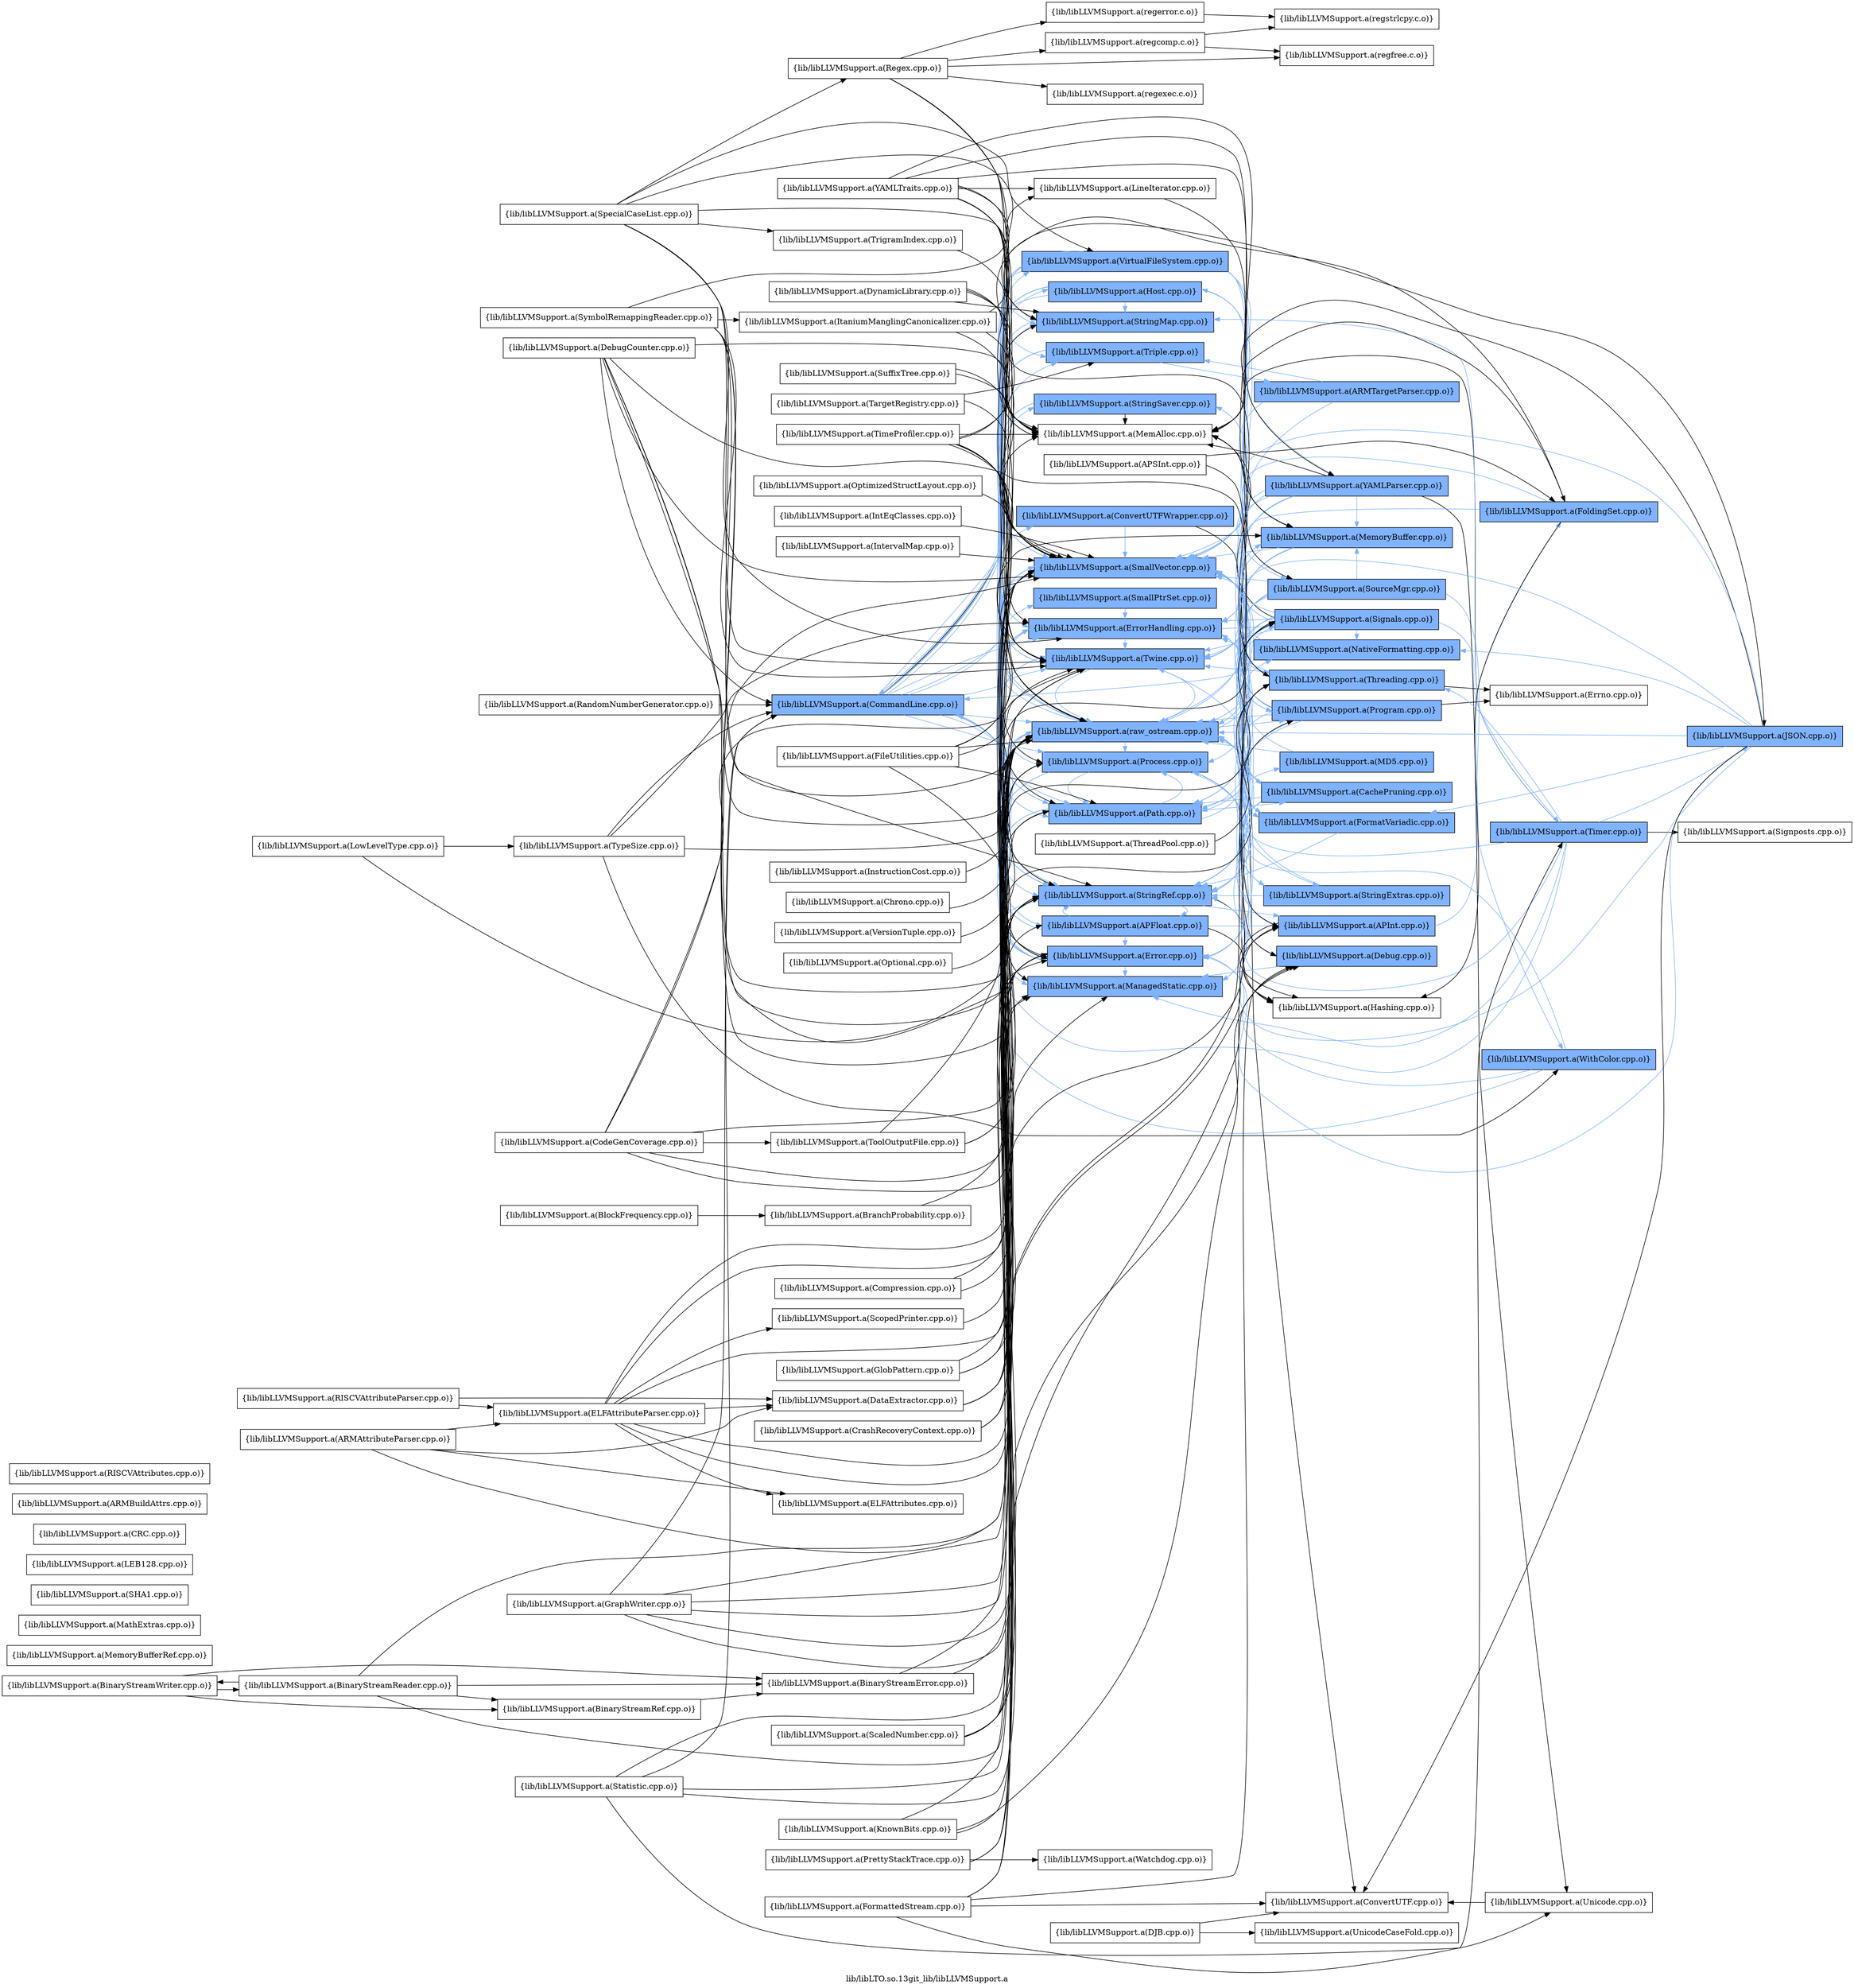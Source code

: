 digraph "lib/libLTO.so.13git_lib/libLLVMSupport.a" {
	label="lib/libLTO.so.13git_lib/libLLVMSupport.a";
	rankdir=LR;
	{ rank=same; Node0x558810165698;  }
	{ rank=same; Node0x558810164248; Node0x5588101496c8; Node0x558810149c18; Node0x558810159e38; Node0x558810149768; Node0x55881014a7f8; Node0x558810153ee8; Node0x558810154668; Node0x5588101554c8; Node0x558810155a18; Node0x558810153df8; Node0x558810164298; Node0x558810151e68; Node0x55881014e358; Node0x55881014b608; Node0x558810152b38; Node0x558810154618; Node0x558810154578;  }
	{ rank=same; Node0x5588101644c8; Node0x558810153bc8; Node0x5588101521d8; Node0x5588101443a8; Node0x55881015a3d8; Node0x558810153808; Node0x558810151878; Node0x558810161228; Node0x5588101481d8; Node0x558810152228; Node0x55881014f398; Node0x55881014ce68; Node0x558810156288; Node0x55881015add8; Node0x5588101491c8; Node0x558810153178;  }
	{ rank=same; Node0x5588101655a8; Node0x55881014aa28; Node0x55881015a608; Node0x55881014d8b8; Node0x55881014dd18;  }
	{ rank=same; Node0x558810165698;  }
	{ rank=same; Node0x558810164248; Node0x5588101496c8; Node0x558810149c18; Node0x558810159e38; Node0x558810149768; Node0x55881014a7f8; Node0x558810153ee8; Node0x558810154668; Node0x5588101554c8; Node0x558810155a18; Node0x558810153df8; Node0x558810164298; Node0x558810151e68; Node0x55881014e358; Node0x55881014b608; Node0x558810152b38; Node0x558810154618; Node0x558810154578;  }
	{ rank=same; Node0x5588101644c8; Node0x558810153bc8; Node0x5588101521d8; Node0x5588101443a8; Node0x55881015a3d8; Node0x558810153808; Node0x558810151878; Node0x558810161228; Node0x5588101481d8; Node0x558810152228; Node0x55881014f398; Node0x55881014ce68; Node0x558810156288; Node0x55881015add8; Node0x5588101491c8; Node0x558810153178;  }
	{ rank=same; Node0x5588101655a8; Node0x55881014aa28; Node0x55881015a608; Node0x55881014d8b8; Node0x55881014dd18;  }

	Node0x558810165698 [shape=record,shape=box,group=1,style=filled,fillcolor="0.600000 0.5 1",label="{lib/libLLVMSupport.a(CommandLine.cpp.o)}"];
	Node0x558810165698 -> Node0x558810164248[color="0.600000 0.5 1"];
	Node0x558810165698 -> Node0x5588101496c8[color="0.600000 0.5 1"];
	Node0x558810165698 -> Node0x558810149c18[color="0.600000 0.5 1"];
	Node0x558810165698 -> Node0x558810159e38[color="0.600000 0.5 1"];
	Node0x558810165698 -> Node0x558810149768[color="0.600000 0.5 1"];
	Node0x558810165698 -> Node0x55881014a7f8;
	Node0x558810165698 -> Node0x558810153ee8[color="0.600000 0.5 1"];
	Node0x558810165698 -> Node0x558810154668[color="0.600000 0.5 1"];
	Node0x558810165698 -> Node0x5588101554c8[color="0.600000 0.5 1"];
	Node0x558810165698 -> Node0x558810155a18[color="0.600000 0.5 1"];
	Node0x558810165698 -> Node0x558810153df8[color="0.600000 0.5 1"];
	Node0x558810165698 -> Node0x558810164298[color="0.600000 0.5 1"];
	Node0x558810165698 -> Node0x558810151e68[color="0.600000 0.5 1"];
	Node0x558810165698 -> Node0x55881014e358[color="0.600000 0.5 1"];
	Node0x558810165698 -> Node0x55881014b608[color="0.600000 0.5 1"];
	Node0x558810165698 -> Node0x558810152b38[color="0.600000 0.5 1"];
	Node0x558810165698 -> Node0x558810154618[color="0.600000 0.5 1"];
	Node0x558810165698 -> Node0x558810154578[color="0.600000 0.5 1"];
	Node0x5588101496c8 [shape=record,shape=box,group=1,style=filled,fillcolor="0.600000 0.5 1",label="{lib/libLLVMSupport.a(Error.cpp.o)}"];
	Node0x5588101496c8 -> Node0x558810149c18[color="0.600000 0.5 1"];
	Node0x5588101496c8 -> Node0x558810149768[color="0.600000 0.5 1"];
	Node0x5588101496c8 -> Node0x558810154668[color="0.600000 0.5 1"];
	Node0x5588101496c8 -> Node0x558810151e68[color="0.600000 0.5 1"];
	Node0x5588101496c8 -> Node0x55881014b608[color="0.600000 0.5 1"];
	Node0x558810149c18 [shape=record,shape=box,group=1,style=filled,fillcolor="0.600000 0.5 1",label="{lib/libLLVMSupport.a(ErrorHandling.cpp.o)}"];
	Node0x558810149c18 -> Node0x558810153bc8[color="0.600000 0.5 1"];
	Node0x558810149c18 -> Node0x558810151e68[color="0.600000 0.5 1"];
	Node0x558810149c18 -> Node0x55881014b608[color="0.600000 0.5 1"];
	Node0x558810149c18 -> Node0x5588101521d8[color="0.600000 0.5 1"];
	Node0x55881014a7f8 [shape=record,shape=box,group=0,label="{lib/libLLVMSupport.a(MemAlloc.cpp.o)}"];
	Node0x5588101481d8 [shape=record,shape=box,group=1,style=filled,fillcolor="0.600000 0.5 1",label="{lib/libLLVMSupport.a(MemoryBuffer.cpp.o)}"];
	Node0x5588101481d8 -> Node0x5588101496c8[color="0.600000 0.5 1"];
	Node0x5588101481d8 -> Node0x558810154668[color="0.600000 0.5 1"];
	Node0x5588101481d8 -> Node0x558810151e68[color="0.600000 0.5 1"];
	Node0x5588101481d8 -> Node0x558810154618[color="0.600000 0.5 1"];
	Node0x5588101481d8 -> Node0x558810154578[color="0.600000 0.5 1"];
	Node0x5588101481d8 -> Node0x55881015add8[color="0.600000 0.5 1"];
	Node0x558810148ef8 [shape=record,shape=box,group=0,label="{lib/libLLVMSupport.a(MemoryBufferRef.cpp.o)}"];
	Node0x558810154668 [shape=record,shape=box,group=1,style=filled,fillcolor="0.600000 0.5 1",label="{lib/libLLVMSupport.a(SmallVector.cpp.o)}"];
	Node0x558810154668 -> Node0x558810149c18[color="0.600000 0.5 1"];
	Node0x558810153178 [shape=record,shape=box,group=1,style=filled,fillcolor="0.600000 0.5 1",label="{lib/libLLVMSupport.a(StringExtras.cpp.o)}"];
	Node0x558810153178 -> Node0x558810154668[color="0.600000 0.5 1"];
	Node0x558810153178 -> Node0x558810153df8[color="0.600000 0.5 1"];
	Node0x558810153178 -> Node0x55881014b608[color="0.600000 0.5 1"];
	Node0x5588101554c8 [shape=record,shape=box,group=1,style=filled,fillcolor="0.600000 0.5 1",label="{lib/libLLVMSupport.a(StringMap.cpp.o)}"];
	Node0x5588101554c8 -> Node0x558810149c18[color="0.600000 0.5 1"];
	Node0x55881014b608 [shape=record,shape=box,group=1,style=filled,fillcolor="0.600000 0.5 1",label="{lib/libLLVMSupport.a(raw_ostream.cpp.o)}"];
	Node0x55881014b608 -> Node0x5588101496c8[color="0.600000 0.5 1"];
	Node0x55881014b608 -> Node0x558810149c18[color="0.600000 0.5 1"];
	Node0x55881014b608 -> Node0x55881014ce68[color="0.600000 0.5 1"];
	Node0x55881014b608 -> Node0x558810156288[color="0.600000 0.5 1"];
	Node0x55881014b608 -> Node0x558810154668[color="0.600000 0.5 1"];
	Node0x55881014b608 -> Node0x558810151e68[color="0.600000 0.5 1"];
	Node0x55881014b608 -> Node0x558810154618[color="0.600000 0.5 1"];
	Node0x55881014b608 -> Node0x558810154578[color="0.600000 0.5 1"];
	Node0x55881014b608 -> Node0x55881015add8[color="0.600000 0.5 1"];
	Node0x55881015a3d8 [shape=record,shape=box,group=1,style=filled,fillcolor="0.600000 0.5 1",label="{lib/libLLVMSupport.a(APInt.cpp.o)}"];
	Node0x55881015a3d8 -> Node0x55881014aa28[color="0.600000 0.5 1"];
	Node0x55881015a3d8 -> Node0x5588101443a8;
	Node0x55881015a3d8 -> Node0x558810154668[color="0.600000 0.5 1"];
	Node0x55881015a3d8 -> Node0x55881014b608[color="0.600000 0.5 1"];
	Node0x558810153df8 [shape=record,shape=box,group=1,style=filled,fillcolor="0.600000 0.5 1",label="{lib/libLLVMSupport.a(StringRef.cpp.o)}"];
	Node0x558810153df8 -> Node0x5588101496c8[color="0.600000 0.5 1"];
	Node0x558810153df8 -> Node0x5588101443a8;
	Node0x558810153df8 -> Node0x558810159e38[color="0.600000 0.5 1"];
	Node0x558810153df8 -> Node0x55881015a3d8[color="0.600000 0.5 1"];
	Node0x558810153df8 -> Node0x558810154668[color="0.600000 0.5 1"];
	Node0x558810151e68 [shape=record,shape=box,group=1,style=filled,fillcolor="0.600000 0.5 1",label="{lib/libLLVMSupport.a(Twine.cpp.o)}"];
	Node0x558810151e68 -> Node0x558810154668[color="0.600000 0.5 1"];
	Node0x558810151e68 -> Node0x55881014b608[color="0.600000 0.5 1"];
	Node0x558810164298 [shape=record,shape=box,group=1,style=filled,fillcolor="0.600000 0.5 1",label="{lib/libLLVMSupport.a(Triple.cpp.o)}"];
	Node0x558810164298 -> Node0x558810154668[color="0.600000 0.5 1"];
	Node0x558810164298 -> Node0x558810153df8[color="0.600000 0.5 1"];
	Node0x558810164298 -> Node0x558810151878[color="0.600000 0.5 1"];
	Node0x558810164298 -> Node0x558810151e68[color="0.600000 0.5 1"];
	Node0x558810159e38 [shape=record,shape=box,group=1,style=filled,fillcolor="0.600000 0.5 1",label="{lib/libLLVMSupport.a(APFloat.cpp.o)}"];
	Node0x558810159e38 -> Node0x5588101496c8[color="0.600000 0.5 1"];
	Node0x558810159e38 -> Node0x5588101443a8;
	Node0x558810159e38 -> Node0x55881015a3d8[color="0.600000 0.5 1"];
	Node0x558810159e38 -> Node0x558810154668[color="0.600000 0.5 1"];
	Node0x558810159e38 -> Node0x558810153df8[color="0.600000 0.5 1"];
	Node0x558810159e38 -> Node0x55881014b608[color="0.600000 0.5 1"];
	Node0x55881014c918 [shape=record,shape=box,group=0,label="{lib/libLLVMSupport.a(KnownBits.cpp.o)}"];
	Node0x55881014c918 -> Node0x558810153bc8;
	Node0x55881014c918 -> Node0x55881015a3d8;
	Node0x55881014c918 -> Node0x55881014b608;
	Node0x558810153ee8 [shape=record,shape=box,group=1,style=filled,fillcolor="0.600000 0.5 1",label="{lib/libLLVMSupport.a(SmallPtrSet.cpp.o)}"];
	Node0x558810153ee8 -> Node0x558810149c18[color="0.600000 0.5 1"];
	Node0x5588101511e8 [shape=record,shape=box,group=0,label="{lib/libLLVMSupport.a(TypeSize.cpp.o)}"];
	Node0x5588101511e8 -> Node0x558810165698;
	Node0x5588101511e8 -> Node0x558810149c18;
	Node0x5588101511e8 -> Node0x55881014d8b8;
	Node0x5588101511e8 -> Node0x55881014b608;
	Node0x558810153bc8 [shape=record,shape=box,group=1,style=filled,fillcolor="0.600000 0.5 1",label="{lib/libLLVMSupport.a(Debug.cpp.o)}"];
	Node0x558810153bc8 -> Node0x558810149768[color="0.600000 0.5 1"];
	Node0x558810153bc8 -> Node0x55881014b608[color="0.600000 0.5 1"];
	Node0x558810149768 [shape=record,shape=box,group=1,style=filled,fillcolor="0.600000 0.5 1",label="{lib/libLLVMSupport.a(ManagedStatic.cpp.o)}"];
	Node0x558810149768 -> Node0x558810153808[color="0.600000 0.5 1"];
	Node0x5588101638e8 [shape=record,shape=box,group=0,label="{lib/libLLVMSupport.a(BranchProbability.cpp.o)}"];
	Node0x5588101638e8 -> Node0x55881014b608;
	Node0x55881014bba8 [shape=record,shape=box,group=0,label="{lib/libLLVMSupport.a(LowLevelType.cpp.o)}"];
	Node0x55881014bba8 -> Node0x5588101511e8;
	Node0x55881014bba8 -> Node0x55881014b608;
	Node0x558810162178 [shape=record,shape=box,group=0,label="{lib/libLLVMSupport.a(CodeGenCoverage.cpp.o)}"];
	Node0x558810162178 -> Node0x558810154668;
	Node0x558810162178 -> Node0x5588101659b8;
	Node0x558810162178 -> Node0x558810151e68;
	Node0x558810162178 -> Node0x55881014b608;
	Node0x558810162178 -> Node0x558810154578;
	Node0x558810162178 -> Node0x558810153808;
	Node0x55881014c6e8 [shape=record,shape=box,group=0,label="{lib/libLLVMSupport.a(GraphWriter.cpp.o)}"];
	Node0x55881014c6e8 -> Node0x558810165698;
	Node0x55881014c6e8 -> Node0x558810153df8;
	Node0x55881014c6e8 -> Node0x558810151e68;
	Node0x55881014c6e8 -> Node0x55881014b608;
	Node0x55881014c6e8 -> Node0x558810154618;
	Node0x55881014c6e8 -> Node0x55881015add8;
	Node0x558810152bd8 [shape=record,shape=box,group=0,label="{lib/libLLVMSupport.a(DynamicLibrary.cpp.o)}"];
	Node0x558810152bd8 -> Node0x558810149768;
	Node0x558810152bd8 -> Node0x55881014a7f8;
	Node0x558810152bd8 -> Node0x5588101554c8;
	Node0x558810152bd8 -> Node0x558810153808;
	Node0x5588101443a8 [shape=record,shape=box,group=0,label="{lib/libLLVMSupport.a(Hashing.cpp.o)}"];
	Node0x5588101491c8 [shape=record,shape=box,group=1,style=filled,fillcolor="0.600000 0.5 1",label="{lib/libLLVMSupport.a(MD5.cpp.o)}"];
	Node0x5588101491c8 -> Node0x558810154668[color="0.600000 0.5 1"];
	Node0x5588101491c8 -> Node0x55881014b608[color="0.600000 0.5 1"];
	Node0x5588101528b8 [shape=record,shape=box,group=0,label="{lib/libLLVMSupport.a(TargetRegistry.cpp.o)}"];
	Node0x5588101528b8 -> Node0x558810164298;
	Node0x5588101528b8 -> Node0x55881014b608;
	Node0x558810155a18 [shape=record,shape=box,group=1,style=filled,fillcolor="0.600000 0.5 1",label="{lib/libLLVMSupport.a(StringSaver.cpp.o)}"];
	Node0x558810155a18 -> Node0x55881014a7f8;
	Node0x558810155a18 -> Node0x558810154668[color="0.600000 0.5 1"];
	Node0x558810155a18 -> Node0x558810153df8[color="0.600000 0.5 1"];
	Node0x55881014aa28 [shape=record,shape=box,group=1,style=filled,fillcolor="0.600000 0.5 1",label="{lib/libLLVMSupport.a(FoldingSet.cpp.o)}"];
	Node0x55881014aa28 -> Node0x558810149c18[color="0.600000 0.5 1"];
	Node0x55881014aa28 -> Node0x5588101443a8;
	Node0x55881014aa28 -> Node0x55881014a7f8;
	Node0x55881014aa28 -> Node0x558810154668[color="0.600000 0.5 1"];
	Node0x55881014caf8 [shape=record,shape=box,group=0,label="{lib/libLLVMSupport.a(FormattedStream.cpp.o)}"];
	Node0x55881014caf8 -> Node0x5588101644c8;
	Node0x55881014caf8 -> Node0x558810153bc8;
	Node0x55881014caf8 -> Node0x558810154668;
	Node0x55881014caf8 -> Node0x55881014dd18;
	Node0x55881014caf8 -> Node0x55881014b608;
	Node0x5588101550b8 [shape=record,shape=box,group=0,label="{lib/libLLVMSupport.a(Regex.cpp.o)}"];
	Node0x5588101550b8 -> Node0x558810154668;
	Node0x5588101550b8 -> Node0x558810153df8;
	Node0x5588101550b8 -> Node0x558810151e68;
	Node0x5588101550b8 -> Node0x55881014ae88;
	Node0x5588101550b8 -> Node0x558810154ca8;
	Node0x5588101550b8 -> Node0x5588101570e8;
	Node0x5588101550b8 -> Node0x558810156468;
	Node0x558810143728 [shape=record,shape=box,group=0,label="{lib/libLLVMSupport.a(InstructionCost.cpp.o)}"];
	Node0x558810143728 -> Node0x55881014b608;
	Node0x558810154618 [shape=record,shape=box,group=1,style=filled,fillcolor="0.600000 0.5 1",label="{lib/libLLVMSupport.a(Path.cpp.o)}"];
	Node0x558810154618 -> Node0x558810161228[color="0.600000 0.5 1"];
	Node0x558810154618 -> Node0x5588101496c8[color="0.600000 0.5 1"];
	Node0x558810154618 -> Node0x5588101491c8[color="0.600000 0.5 1"];
	Node0x558810154618 -> Node0x558810154668[color="0.600000 0.5 1"];
	Node0x558810154618 -> Node0x558810153df8[color="0.600000 0.5 1"];
	Node0x558810154618 -> Node0x558810151e68[color="0.600000 0.5 1"];
	Node0x558810154618 -> Node0x558810154578[color="0.600000 0.5 1"];
	Node0x558810154618 -> Node0x5588101521d8[color="0.600000 0.5 1"];
	Node0x558810152228 [shape=record,shape=box,group=1,style=filled,fillcolor="0.600000 0.5 1",label="{lib/libLLVMSupport.a(SourceMgr.cpp.o)}"];
	Node0x558810152228 -> Node0x5588101481d8[color="0.600000 0.5 1"];
	Node0x558810152228 -> Node0x558810154668[color="0.600000 0.5 1"];
	Node0x558810152228 -> Node0x558810153df8[color="0.600000 0.5 1"];
	Node0x558810152228 -> Node0x558810151e68[color="0.600000 0.5 1"];
	Node0x558810152228 -> Node0x55881014d8b8[color="0.600000 0.5 1"];
	Node0x558810152228 -> Node0x55881014b608[color="0.600000 0.5 1"];
	Node0x558810152228 -> Node0x558810154618[color="0.600000 0.5 1"];
	Node0x5588101659b8 [shape=record,shape=box,group=0,label="{lib/libLLVMSupport.a(ToolOutputFile.cpp.o)}"];
	Node0x5588101659b8 -> Node0x55881014b608;
	Node0x5588101659b8 -> Node0x558810154618;
	Node0x5588101659b8 -> Node0x5588101521d8;
	Node0x558810161ea8 [shape=record,shape=box,group=0,label="{lib/libLLVMSupport.a(Chrono.cpp.o)}"];
	Node0x558810161ea8 -> Node0x55881014b608;
	Node0x558810156a08 [shape=record,shape=box,group=0,label="{lib/libLLVMSupport.a(PrettyStackTrace.cpp.o)}"];
	Node0x558810156a08 -> Node0x558810154668;
	Node0x558810156a08 -> Node0x55881014b608;
	Node0x558810156a08 -> Node0x558810153da8;
	Node0x558810152868 [shape=record,shape=box,group=0,label="{lib/libLLVMSupport.a(TimeProfiler.cpp.o)}"];
	Node0x558810152868 -> Node0x5588101496c8;
	Node0x558810152868 -> Node0x55881014a7f8;
	Node0x558810152868 -> Node0x558810154668;
	Node0x558810152868 -> Node0x5588101554c8;
	Node0x558810152868 -> Node0x5588101534e8;
	Node0x558810152868 -> Node0x558810151e68;
	Node0x558810152868 -> Node0x55881014b608;
	Node0x558810152868 -> Node0x558810154618;
	Node0x558810152868 -> Node0x558810154578;
	Node0x5588101655a8 [shape=record,shape=box,group=1,style=filled,fillcolor="0.600000 0.5 1",label="{lib/libLLVMSupport.a(Timer.cpp.o)}"];
	Node0x5588101655a8 -> Node0x558810165698[color="0.600000 0.5 1"];
	Node0x5588101655a8 -> Node0x558810149768[color="0.600000 0.5 1"];
	Node0x5588101655a8 -> Node0x55881014a7f8;
	Node0x5588101655a8 -> Node0x5588101554c8[color="0.600000 0.5 1"];
	Node0x5588101655a8 -> Node0x5588101534e8[color="0.600000 0.5 1"];
	Node0x5588101655a8 -> Node0x558810165d28;
	Node0x5588101655a8 -> Node0x55881014b608[color="0.600000 0.5 1"];
	Node0x5588101655a8 -> Node0x558810154578[color="0.600000 0.5 1"];
	Node0x5588101655a8 -> Node0x558810153808[color="0.600000 0.5 1"];
	Node0x558810152958 [shape=record,shape=box,group=0,label="{lib/libLLVMSupport.a(Statistic.cpp.o)}"];
	Node0x558810152958 -> Node0x558810165698;
	Node0x558810152958 -> Node0x558810149768;
	Node0x558810152958 -> Node0x5588101655a8;
	Node0x558810152958 -> Node0x55881014b608;
	Node0x558810152958 -> Node0x558810153808;
	Node0x558810153808 [shape=record,shape=box,group=1,style=filled,fillcolor="0.600000 0.5 1",label="{lib/libLLVMSupport.a(Threading.cpp.o)}"];
	Node0x558810153808 -> Node0x558810149c18[color="0.600000 0.5 1"];
	Node0x558810153808 -> Node0x55881014a7f8;
	Node0x558810153808 -> Node0x558810154668[color="0.600000 0.5 1"];
	Node0x558810153808 -> Node0x558810153df8[color="0.600000 0.5 1"];
	Node0x558810153808 -> Node0x558810151e68[color="0.600000 0.5 1"];
	Node0x558810153808 -> Node0x558810152b38[color="0.600000 0.5 1"];
	Node0x558810153808 -> Node0x55881015a608;
	Node0x55881014ce68 [shape=record,shape=box,group=1,style=filled,fillcolor="0.600000 0.5 1",label="{lib/libLLVMSupport.a(FormatVariadic.cpp.o)}"];
	Node0x55881014ce68 -> Node0x558810154668[color="0.600000 0.5 1"];
	Node0x55881014ce68 -> Node0x558810153df8[color="0.600000 0.5 1"];
	Node0x558810156288 [shape=record,shape=box,group=1,style=filled,fillcolor="0.600000 0.5 1",label="{lib/libLLVMSupport.a(NativeFormatting.cpp.o)}"];
	Node0x558810156288 -> Node0x558810154668[color="0.600000 0.5 1"];
	Node0x558810156288 -> Node0x55881014b608[color="0.600000 0.5 1"];
	Node0x558810152b38 [shape=record,shape=box,group=1,style=filled,fillcolor="0.600000 0.5 1",label="{lib/libLLVMSupport.a(Host.cpp.o)}"];
	Node0x558810152b38 -> Node0x55881014a7f8;
	Node0x558810152b38 -> Node0x5588101481d8[color="0.600000 0.5 1"];
	Node0x558810152b38 -> Node0x5588101554c8[color="0.600000 0.5 1"];
	Node0x558810152b38 -> Node0x558810153df8[color="0.600000 0.5 1"];
	Node0x558810152b38 -> Node0x558810164298[color="0.600000 0.5 1"];
	Node0x558810152b38 -> Node0x55881014b608[color="0.600000 0.5 1"];
	Node0x5588101433b8 [shape=record,shape=box,group=0,label="{lib/libLLVMSupport.a(IntEqClasses.cpp.o)}"];
	Node0x5588101433b8 -> Node0x558810154668;
	Node0x55881014a3e8 [shape=record,shape=box,group=0,label="{lib/libLLVMSupport.a(MathExtras.cpp.o)}"];
	Node0x55881014c738 [shape=record,shape=box,group=0,label="{lib/libLLVMSupport.a(IntervalMap.cpp.o)}"];
	Node0x55881014c738 -> Node0x558810154668;
	Node0x558810162c68 [shape=record,shape=box,group=0,label="{lib/libLLVMSupport.a(BlockFrequency.cpp.o)}"];
	Node0x558810162c68 -> Node0x5588101638e8;
	Node0x558810155658 [shape=record,shape=box,group=0,label="{lib/libLLVMSupport.a(ScaledNumber.cpp.o)}"];
	Node0x558810155658 -> Node0x558810153bc8;
	Node0x558810155658 -> Node0x558810159e38;
	Node0x558810155658 -> Node0x55881015a3d8;
	Node0x558810155658 -> Node0x55881014b608;
	Node0x55881014e7b8 [shape=record,shape=box,group=0,label="{lib/libLLVMSupport.a(YAMLTraits.cpp.o)}"];
	Node0x55881014e7b8 -> Node0x558810149c18;
	Node0x55881014e7b8 -> Node0x55881014af28;
	Node0x55881014e7b8 -> Node0x55881014a7f8;
	Node0x55881014e7b8 -> Node0x5588101481d8;
	Node0x55881014e7b8 -> Node0x558810154668;
	Node0x55881014e7b8 -> Node0x558810152228;
	Node0x55881014e7b8 -> Node0x5588101554c8;
	Node0x55881014e7b8 -> Node0x558810153df8;
	Node0x55881014e7b8 -> Node0x558810151e68;
	Node0x55881014e7b8 -> Node0x55881014f398;
	Node0x55881014e7b8 -> Node0x55881014b608;
	Node0x55881014af28 [shape=record,shape=box,group=0,label="{lib/libLLVMSupport.a(LineIterator.cpp.o)}"];
	Node0x55881014af28 -> Node0x5588101481d8;
	Node0x55881014a848 [shape=record,shape=box,group=0,label="{lib/libLLVMSupport.a(DebugCounter.cpp.o)}"];
	Node0x55881014a848 -> Node0x558810165698;
	Node0x55881014a848 -> Node0x558810153bc8;
	Node0x55881014a848 -> Node0x558810149768;
	Node0x55881014a848 -> Node0x55881014a7f8;
	Node0x55881014a848 -> Node0x558810154668;
	Node0x55881014a848 -> Node0x558810153df8;
	Node0x55881014a848 -> Node0x55881014b608;
	Node0x558810154028 [shape=record,shape=box,group=0,label="{lib/libLLVMSupport.a(SuffixTree.cpp.o)}"];
	Node0x558810154028 -> Node0x55881014a7f8;
	Node0x558810154028 -> Node0x558810154668;
	Node0x55881014d8b8 [shape=record,shape=box,group=1,style=filled,fillcolor="0.600000 0.5 1",label="{lib/libLLVMSupport.a(WithColor.cpp.o)}"];
	Node0x55881014d8b8 -> Node0x558810165698[color="0.600000 0.5 1"];
	Node0x55881014d8b8 -> Node0x5588101496c8[color="0.600000 0.5 1"];
	Node0x55881014d8b8 -> Node0x55881014b608[color="0.600000 0.5 1"];
	Node0x5588101538a8 [shape=record,shape=box,group=0,label="{lib/libLLVMSupport.a(SHA1.cpp.o)}"];
	Node0x5588101524f8 [shape=record,shape=box,group=0,label="{lib/libLLVMSupport.a(ThreadPool.cpp.o)}"];
	Node0x5588101524f8 -> Node0x558810153808;
	Node0x558810161228 [shape=record,shape=box,group=1,style=filled,fillcolor="0.600000 0.5 1",label="{lib/libLLVMSupport.a(CachePruning.cpp.o)}"];
	Node0x558810161228 -> Node0x5588101496c8[color="0.600000 0.5 1"];
	Node0x558810161228 -> Node0x558810149c18[color="0.600000 0.5 1"];
	Node0x558810161228 -> Node0x558810154668[color="0.600000 0.5 1"];
	Node0x558810161228 -> Node0x558810153df8[color="0.600000 0.5 1"];
	Node0x558810161228 -> Node0x558810151e68[color="0.600000 0.5 1"];
	Node0x558810161228 -> Node0x55881014b608[color="0.600000 0.5 1"];
	Node0x558810161228 -> Node0x558810154618[color="0.600000 0.5 1"];
	Node0x55881014bbf8 [shape=record,shape=box,group=0,label="{lib/libLLVMSupport.a(FileUtilities.cpp.o)}"];
	Node0x55881014bbf8 -> Node0x5588101496c8;
	Node0x55881014bbf8 -> Node0x5588101481d8;
	Node0x55881014bbf8 -> Node0x558810154668;
	Node0x55881014bbf8 -> Node0x558810151e68;
	Node0x55881014bbf8 -> Node0x55881014b608;
	Node0x55881014bbf8 -> Node0x558810154618;
	Node0x558810165b48 [shape=record,shape=box,group=0,label="{lib/libLLVMSupport.a(Compression.cpp.o)}"];
	Node0x558810165b48 -> Node0x5588101496c8;
	Node0x558810165b48 -> Node0x558810154668;
	Node0x5588101521d8 [shape=record,shape=box,group=1,style=filled,fillcolor="0.600000 0.5 1",label="{lib/libLLVMSupport.a(Signals.cpp.o)}"];
	Node0x5588101521d8 -> Node0x558810165698[color="0.600000 0.5 1"];
	Node0x5588101521d8 -> Node0x558810149c18[color="0.600000 0.5 1"];
	Node0x5588101521d8 -> Node0x55881014ce68[color="0.600000 0.5 1"];
	Node0x5588101521d8 -> Node0x558810149768[color="0.600000 0.5 1"];
	Node0x5588101521d8 -> Node0x55881014a7f8;
	Node0x5588101521d8 -> Node0x5588101481d8[color="0.600000 0.5 1"];
	Node0x5588101521d8 -> Node0x558810156288[color="0.600000 0.5 1"];
	Node0x5588101521d8 -> Node0x558810154668[color="0.600000 0.5 1"];
	Node0x5588101521d8 -> Node0x558810153df8[color="0.600000 0.5 1"];
	Node0x5588101521d8 -> Node0x5588101655a8[color="0.600000 0.5 1"];
	Node0x5588101521d8 -> Node0x558810151e68[color="0.600000 0.5 1"];
	Node0x5588101521d8 -> Node0x55881014b608[color="0.600000 0.5 1"];
	Node0x5588101521d8 -> Node0x558810154618[color="0.600000 0.5 1"];
	Node0x5588101521d8 -> Node0x55881015add8[color="0.600000 0.5 1"];
	Node0x5588101521d8 -> Node0x558810153808[color="0.600000 0.5 1"];
	Node0x55881014ae38 [shape=record,shape=box,group=0,label="{lib/libLLVMSupport.a(LEB128.cpp.o)}"];
	Node0x558810165e18 [shape=record,shape=box,group=0,label="{lib/libLLVMSupport.a(CRC.cpp.o)}"];
	Node0x558810154578 [shape=record,shape=box,group=1,style=filled,fillcolor="0.600000 0.5 1",label="{lib/libLLVMSupport.a(Process.cpp.o)}"];
	Node0x558810154578 -> Node0x5588101496c8[color="0.600000 0.5 1"];
	Node0x558810154578 -> Node0x5588101443a8;
	Node0x558810154578 -> Node0x558810149768[color="0.600000 0.5 1"];
	Node0x558810154578 -> Node0x558810154668[color="0.600000 0.5 1"];
	Node0x558810154578 -> Node0x558810153178[color="0.600000 0.5 1"];
	Node0x558810154578 -> Node0x558810154618[color="0.600000 0.5 1"];
	Node0x558810164248 [shape=record,shape=box,group=1,style=filled,fillcolor="0.600000 0.5 1",label="{lib/libLLVMSupport.a(ConvertUTFWrapper.cpp.o)}"];
	Node0x558810164248 -> Node0x5588101644c8;
	Node0x558810164248 -> Node0x558810154668[color="0.600000 0.5 1"];
	Node0x55881014e358 [shape=record,shape=box,group=1,style=filled,fillcolor="0.600000 0.5 1",label="{lib/libLLVMSupport.a(VirtualFileSystem.cpp.o)}"];
	Node0x55881014e358 -> Node0x558810161228[color="0.600000 0.5 1"];
	Node0x55881014e358 -> Node0x558810165698[color="0.600000 0.5 1"];
	Node0x55881014e358 -> Node0x5588101496c8[color="0.600000 0.5 1"];
	Node0x55881014e358 -> Node0x55881014a7f8;
	Node0x55881014e358 -> Node0x5588101481d8[color="0.600000 0.5 1"];
	Node0x55881014e358 -> Node0x558810154668[color="0.600000 0.5 1"];
	Node0x55881014e358 -> Node0x558810152228[color="0.600000 0.5 1"];
	Node0x55881014e358 -> Node0x5588101554c8[color="0.600000 0.5 1"];
	Node0x55881014e358 -> Node0x558810153df8[color="0.600000 0.5 1"];
	Node0x55881014e358 -> Node0x558810151e68[color="0.600000 0.5 1"];
	Node0x55881014e358 -> Node0x55881014f398[color="0.600000 0.5 1"];
	Node0x55881014e358 -> Node0x55881014b608[color="0.600000 0.5 1"];
	Node0x55881014e358 -> Node0x558810154618[color="0.600000 0.5 1"];
	Node0x5588101644c8 [shape=record,shape=box,group=0,label="{lib/libLLVMSupport.a(ConvertUTF.cpp.o)}"];
	Node0x55881014dd18 [shape=record,shape=box,group=0,label="{lib/libLLVMSupport.a(Unicode.cpp.o)}"];
	Node0x55881014dd18 -> Node0x5588101644c8;
	Node0x55881015add8 [shape=record,shape=box,group=1,style=filled,fillcolor="0.600000 0.5 1",label="{lib/libLLVMSupport.a(Program.cpp.o)}"];
	Node0x55881015add8 -> Node0x55881014a7f8;
	Node0x55881015add8 -> Node0x558810154668[color="0.600000 0.5 1"];
	Node0x55881015add8 -> Node0x558810153178[color="0.600000 0.5 1"];
	Node0x55881015add8 -> Node0x558810155a18[color="0.600000 0.5 1"];
	Node0x55881015add8 -> Node0x558810153df8[color="0.600000 0.5 1"];
	Node0x55881015add8 -> Node0x55881014b608[color="0.600000 0.5 1"];
	Node0x55881015add8 -> Node0x558810154618[color="0.600000 0.5 1"];
	Node0x55881015add8 -> Node0x55881015a608;
	Node0x558810153da8 [shape=record,shape=box,group=0,label="{lib/libLLVMSupport.a(Watchdog.cpp.o)}"];
	Node0x558810157098 [shape=record,shape=box,group=0,label="{lib/libLLVMSupport.a(RandomNumberGenerator.cpp.o)}"];
	Node0x558810157098 -> Node0x558810165698;
	Node0x55881014ae88 [shape=record,shape=box,group=0,label="{lib/libLLVMSupport.a(regcomp.c.o)}"];
	Node0x55881014ae88 -> Node0x558810156468;
	Node0x55881014ae88 -> Node0x558810156238;
	Node0x558810154ca8 [shape=record,shape=box,group=0,label="{lib/libLLVMSupport.a(regerror.c.o)}"];
	Node0x558810154ca8 -> Node0x558810156238;
	Node0x5588101570e8 [shape=record,shape=box,group=0,label="{lib/libLLVMSupport.a(regexec.c.o)}"];
	Node0x558810156468 [shape=record,shape=box,group=0,label="{lib/libLLVMSupport.a(regfree.c.o)}"];
	Node0x5588101534e8 [shape=record,shape=box,group=1,style=filled,fillcolor="0.600000 0.5 1",label="{lib/libLLVMSupport.a(JSON.cpp.o)}"];
	Node0x5588101534e8 -> Node0x5588101644c8;
	Node0x5588101534e8 -> Node0x5588101496c8[color="0.600000 0.5 1"];
	Node0x5588101534e8 -> Node0x55881014ce68[color="0.600000 0.5 1"];
	Node0x5588101534e8 -> Node0x55881014a7f8;
	Node0x5588101534e8 -> Node0x558810156288[color="0.600000 0.5 1"];
	Node0x5588101534e8 -> Node0x558810154668[color="0.600000 0.5 1"];
	Node0x5588101534e8 -> Node0x558810153df8[color="0.600000 0.5 1"];
	Node0x5588101534e8 -> Node0x558810151e68[color="0.600000 0.5 1"];
	Node0x5588101534e8 -> Node0x55881014b608[color="0.600000 0.5 1"];
	Node0x558810165d28 [shape=record,shape=box,group=0,label="{lib/libLLVMSupport.a(Signposts.cpp.o)}"];
	Node0x558810151878 [shape=record,shape=box,group=1,style=filled,fillcolor="0.600000 0.5 1",label="{lib/libLLVMSupport.a(ARMTargetParser.cpp.o)}"];
	Node0x558810151878 -> Node0x558810154668[color="0.600000 0.5 1"];
	Node0x558810151878 -> Node0x558810153df8[color="0.600000 0.5 1"];
	Node0x558810151878 -> Node0x558810164298[color="0.600000 0.5 1"];
	Node0x55881014f398 [shape=record,shape=box,group=1,style=filled,fillcolor="0.600000 0.5 1",label="{lib/libLLVMSupport.a(YAMLParser.cpp.o)}"];
	Node0x55881014f398 -> Node0x558810149c18[color="0.600000 0.5 1"];
	Node0x55881014f398 -> Node0x55881014a7f8;
	Node0x55881014f398 -> Node0x5588101481d8[color="0.600000 0.5 1"];
	Node0x55881014f398 -> Node0x558810154668[color="0.600000 0.5 1"];
	Node0x55881014f398 -> Node0x558810152228[color="0.600000 0.5 1"];
	Node0x55881014f398 -> Node0x558810153df8[color="0.600000 0.5 1"];
	Node0x55881014f398 -> Node0x55881014dd18;
	Node0x55881014f398 -> Node0x55881014b608[color="0.600000 0.5 1"];
	Node0x55881014f078 [shape=record,shape=box,group=0,label="{lib/libLLVMSupport.a(VersionTuple.cpp.o)}"];
	Node0x55881014f078 -> Node0x55881014b608;
	Node0x558810156238 [shape=record,shape=box,group=0,label="{lib/libLLVMSupport.a(regstrlcpy.c.o)}"];
	Node0x558810153b28 [shape=record,shape=box,group=0,label="{lib/libLLVMSupport.a(CrashRecoveryContext.cpp.o)}"];
	Node0x558810153b28 -> Node0x558810149768;
	Node0x558810153b28 -> Node0x558810154578;
	Node0x558810153b28 -> Node0x5588101521d8;
	Node0x55881015a608 [shape=record,shape=box,group=0,label="{lib/libLLVMSupport.a(Errno.cpp.o)}"];
	Node0x55881015f6f8 [shape=record,shape=box,group=0,label="{lib/libLLVMSupport.a(DJB.cpp.o)}"];
	Node0x55881015f6f8 -> Node0x5588101644c8;
	Node0x55881015f6f8 -> Node0x55881015ee38;
	Node0x55881015ee38 [shape=record,shape=box,group=0,label="{lib/libLLVMSupport.a(UnicodeCaseFold.cpp.o)}"];
	Node0x558810161d68 [shape=record,shape=box,group=0,label="{lib/libLLVMSupport.a(BinaryStreamWriter.cpp.o)}"];
	Node0x558810161d68 -> Node0x5588101624e8;
	Node0x558810161d68 -> Node0x558810161548;
	Node0x558810161d68 -> Node0x5588101630c8;
	Node0x5588101624e8 [shape=record,shape=box,group=0,label="{lib/libLLVMSupport.a(BinaryStreamRef.cpp.o)}"];
	Node0x5588101624e8 -> Node0x558810161548;
	Node0x558810161548 [shape=record,shape=box,group=0,label="{lib/libLLVMSupport.a(BinaryStreamError.cpp.o)}"];
	Node0x558810161548 -> Node0x5588101496c8;
	Node0x558810161548 -> Node0x55881014b608;
	Node0x5588101630c8 [shape=record,shape=box,group=0,label="{lib/libLLVMSupport.a(BinaryStreamReader.cpp.o)}"];
	Node0x5588101630c8 -> Node0x5588101496c8;
	Node0x5588101630c8 -> Node0x558810154668;
	Node0x5588101630c8 -> Node0x558810161d68;
	Node0x5588101630c8 -> Node0x5588101624e8;
	Node0x5588101630c8 -> Node0x558810161548;
	Node0x55881015eed8 [shape=record,shape=box,group=0,label="{lib/libLLVMSupport.a(DataExtractor.cpp.o)}"];
	Node0x55881015eed8 -> Node0x5588101496c8;
	Node0x55881015eed8 -> Node0x558810153df8;
	Node0x55881015eed8 -> Node0x55881014b608;
	Node0x558810142cd8 [shape=record,shape=box,group=0,label="{lib/libLLVMSupport.a(Optional.cpp.o)}"];
	Node0x558810142cd8 -> Node0x55881014b608;
	Node0x558810152458 [shape=record,shape=box,group=0,label="{lib/libLLVMSupport.a(ScopedPrinter.cpp.o)}"];
	Node0x558810152458 -> Node0x55881014b608;
	Node0x55881014de58 [shape=record,shape=box,group=0,label="{lib/libLLVMSupport.a(SpecialCaseList.cpp.o)}"];
	Node0x55881014de58 -> Node0x558810149c18;
	Node0x55881014de58 -> Node0x55881014a7f8;
	Node0x55881014de58 -> Node0x5588101550b8;
	Node0x55881014de58 -> Node0x5588101554c8;
	Node0x55881014de58 -> Node0x558810153df8;
	Node0x55881014de58 -> Node0x558810151e68;
	Node0x55881014de58 -> Node0x55881014e358;
	Node0x55881014de58 -> Node0x55881014d278;
	Node0x55881014d278 [shape=record,shape=box,group=0,label="{lib/libLLVMSupport.a(TrigramIndex.cpp.o)}"];
	Node0x55881014d278 -> Node0x558810154668;
	Node0x558810159848 [shape=record,shape=box,group=0,label="{lib/libLLVMSupport.a(OptimizedStructLayout.cpp.o)}"];
	Node0x558810159848 -> Node0x558810154668;
	Node0x55881014b838 [shape=record,shape=box,group=0,label="{lib/libLLVMSupport.a(GlobPattern.cpp.o)}"];
	Node0x55881014b838 -> Node0x5588101496c8;
	Node0x55881014b838 -> Node0x558810154668;
	Node0x55881014b838 -> Node0x558810153df8;
	Node0x558810164568 [shape=record,shape=box,group=0,label="{lib/libLLVMSupport.a(APSInt.cpp.o)}"];
	Node0x558810164568 -> Node0x55881014aa28;
	Node0x558810164568 -> Node0x55881015a3d8;
	Node0x5588101641a8 [shape=record,shape=box,group=0,label="{lib/libLLVMSupport.a(ARMBuildAttrs.cpp.o)}"];
	Node0x5588101542a8 [shape=record,shape=box,group=0,label="{lib/libLLVMSupport.a(ARMAttributeParser.cpp.o)}"];
	Node0x5588101542a8 -> Node0x55881014b608;
	Node0x5588101542a8 -> Node0x55881015eed8;
	Node0x5588101542a8 -> Node0x558810153d08;
	Node0x5588101542a8 -> Node0x558810153998;
	Node0x558810153d08 [shape=record,shape=box,group=0,label="{lib/libLLVMSupport.a(ELFAttributeParser.cpp.o)}"];
	Node0x558810153d08 -> Node0x5588101496c8;
	Node0x558810153d08 -> Node0x558810154668;
	Node0x558810153d08 -> Node0x558810153df8;
	Node0x558810153d08 -> Node0x558810151e68;
	Node0x558810153d08 -> Node0x55881014b608;
	Node0x558810153d08 -> Node0x55881015eed8;
	Node0x558810153d08 -> Node0x558810152458;
	Node0x558810153d08 -> Node0x558810153998;
	Node0x558810152f98 [shape=record,shape=box,group=0,label="{lib/libLLVMSupport.a(RISCVAttributes.cpp.o)}"];
	Node0x558810152f48 [shape=record,shape=box,group=0,label="{lib/libLLVMSupport.a(RISCVAttributeParser.cpp.o)}"];
	Node0x558810152f48 -> Node0x55881015eed8;
	Node0x558810152f48 -> Node0x558810153d08;
	Node0x558810153998 [shape=record,shape=box,group=0,label="{lib/libLLVMSupport.a(ELFAttributes.cpp.o)}"];
	Node0x55881013f038 [shape=record,shape=box,group=0,label="{lib/libLLVMSupport.a(ItaniumManglingCanonicalizer.cpp.o)}"];
	Node0x55881013f038 -> Node0x55881014aa28;
	Node0x55881013f038 -> Node0x55881014a7f8;
	Node0x55881013f038 -> Node0x558810154668;
	Node0x55881013f4e8 [shape=record,shape=box,group=0,label="{lib/libLLVMSupport.a(SymbolRemappingReader.cpp.o)}"];
	Node0x55881013f4e8 -> Node0x5588101496c8;
	Node0x55881013f4e8 -> Node0x55881014af28;
	Node0x55881013f4e8 -> Node0x558810153df8;
	Node0x55881013f4e8 -> Node0x558810151e68;
	Node0x55881013f4e8 -> Node0x55881014b608;
	Node0x55881013f4e8 -> Node0x55881013f038;
}
